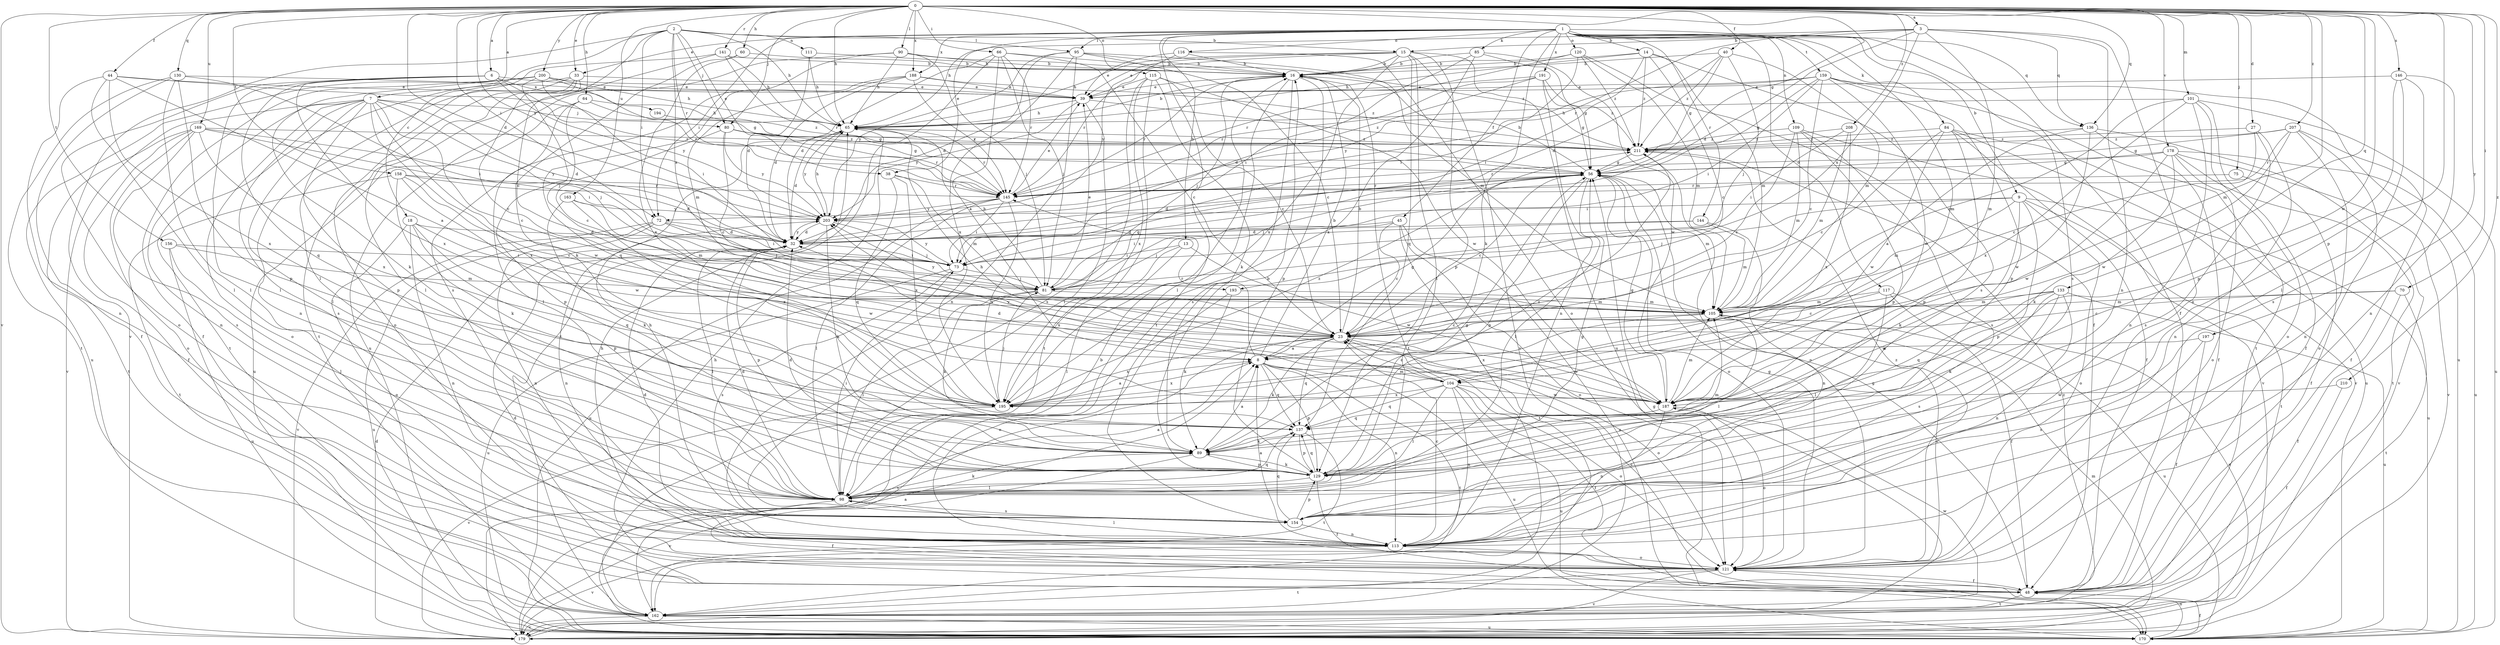 strict digraph  {
0;
1;
2;
3;
6;
7;
8;
9;
13;
14;
15;
16;
18;
23;
27;
32;
33;
38;
39;
40;
44;
45;
48;
56;
60;
64;
65;
66;
70;
72;
73;
75;
80;
81;
84;
85;
89;
90;
95;
98;
101;
104;
105;
109;
111;
113;
115;
116;
117;
120;
121;
129;
130;
133;
136;
137;
141;
144;
145;
146;
154;
156;
158;
159;
162;
163;
169;
170;
178;
179;
187;
188;
191;
193;
194;
195;
197;
200;
203;
207;
208;
210;
211;
0 -> 3  [label=a];
0 -> 6  [label=a];
0 -> 7  [label=a];
0 -> 27  [label=d];
0 -> 32  [label=d];
0 -> 33  [label=e];
0 -> 40  [label=f];
0 -> 44  [label=f];
0 -> 56  [label=g];
0 -> 60  [label=h];
0 -> 64  [label=h];
0 -> 65  [label=h];
0 -> 66  [label=i];
0 -> 70  [label=i];
0 -> 72  [label=i];
0 -> 75  [label=j];
0 -> 80  [label=j];
0 -> 90  [label=l];
0 -> 101  [label=m];
0 -> 104  [label=m];
0 -> 115  [label=o];
0 -> 129  [label=p];
0 -> 130  [label=q];
0 -> 133  [label=q];
0 -> 136  [label=q];
0 -> 141  [label=r];
0 -> 146  [label=s];
0 -> 156  [label=t];
0 -> 158  [label=t];
0 -> 163  [label=u];
0 -> 169  [label=u];
0 -> 178  [label=v];
0 -> 179  [label=v];
0 -> 187  [label=w];
0 -> 188  [label=x];
0 -> 197  [label=y];
0 -> 200  [label=y];
0 -> 203  [label=y];
0 -> 207  [label=z];
0 -> 208  [label=z];
0 -> 210  [label=z];
1 -> 9  [label=b];
1 -> 13  [label=b];
1 -> 14  [label=b];
1 -> 33  [label=e];
1 -> 38  [label=e];
1 -> 45  [label=f];
1 -> 48  [label=f];
1 -> 72  [label=i];
1 -> 84  [label=k];
1 -> 85  [label=k];
1 -> 89  [label=k];
1 -> 95  [label=l];
1 -> 104  [label=m];
1 -> 109  [label=n];
1 -> 116  [label=o];
1 -> 117  [label=o];
1 -> 120  [label=o];
1 -> 136  [label=q];
1 -> 144  [label=r];
1 -> 154  [label=s];
1 -> 159  [label=t];
1 -> 162  [label=t];
1 -> 188  [label=x];
1 -> 191  [label=x];
2 -> 15  [label=b];
2 -> 18  [label=c];
2 -> 23  [label=c];
2 -> 38  [label=e];
2 -> 65  [label=h];
2 -> 72  [label=i];
2 -> 80  [label=j];
2 -> 95  [label=l];
2 -> 111  [label=n];
2 -> 145  [label=r];
2 -> 179  [label=v];
2 -> 193  [label=x];
3 -> 15  [label=b];
3 -> 32  [label=d];
3 -> 65  [label=h];
3 -> 104  [label=m];
3 -> 113  [label=n];
3 -> 121  [label=o];
3 -> 136  [label=q];
3 -> 145  [label=r];
3 -> 193  [label=x];
6 -> 39  [label=e];
6 -> 98  [label=l];
6 -> 121  [label=o];
6 -> 137  [label=q];
6 -> 145  [label=r];
6 -> 194  [label=x];
6 -> 195  [label=x];
6 -> 203  [label=y];
7 -> 23  [label=c];
7 -> 32  [label=d];
7 -> 80  [label=j];
7 -> 81  [label=j];
7 -> 98  [label=l];
7 -> 113  [label=n];
7 -> 121  [label=o];
7 -> 129  [label=p];
7 -> 154  [label=s];
7 -> 179  [label=v];
7 -> 187  [label=w];
7 -> 195  [label=x];
8 -> 16  [label=b];
8 -> 56  [label=g];
8 -> 104  [label=m];
8 -> 113  [label=n];
8 -> 129  [label=p];
8 -> 137  [label=q];
8 -> 145  [label=r];
8 -> 162  [label=t];
8 -> 170  [label=u];
8 -> 195  [label=x];
9 -> 72  [label=i];
9 -> 81  [label=j];
9 -> 89  [label=k];
9 -> 105  [label=m];
9 -> 121  [label=o];
9 -> 129  [label=p];
9 -> 162  [label=t];
9 -> 170  [label=u];
13 -> 73  [label=i];
13 -> 98  [label=l];
13 -> 187  [label=w];
13 -> 195  [label=x];
14 -> 16  [label=b];
14 -> 23  [label=c];
14 -> 65  [label=h];
14 -> 73  [label=i];
14 -> 105  [label=m];
14 -> 154  [label=s];
14 -> 211  [label=z];
15 -> 16  [label=b];
15 -> 39  [label=e];
15 -> 65  [label=h];
15 -> 98  [label=l];
15 -> 129  [label=p];
15 -> 137  [label=q];
15 -> 145  [label=r];
15 -> 170  [label=u];
15 -> 179  [label=v];
15 -> 195  [label=x];
16 -> 39  [label=e];
16 -> 81  [label=j];
16 -> 98  [label=l];
16 -> 129  [label=p];
16 -> 145  [label=r];
16 -> 154  [label=s];
16 -> 162  [label=t];
18 -> 32  [label=d];
18 -> 113  [label=n];
18 -> 121  [label=o];
18 -> 129  [label=p];
18 -> 137  [label=q];
18 -> 187  [label=w];
23 -> 8  [label=a];
23 -> 16  [label=b];
23 -> 89  [label=k];
23 -> 121  [label=o];
23 -> 137  [label=q];
23 -> 179  [label=v];
23 -> 187  [label=w];
23 -> 195  [label=x];
27 -> 23  [label=c];
27 -> 113  [label=n];
27 -> 154  [label=s];
27 -> 211  [label=z];
32 -> 73  [label=i];
32 -> 98  [label=l];
32 -> 129  [label=p];
32 -> 203  [label=y];
33 -> 23  [label=c];
33 -> 39  [label=e];
33 -> 98  [label=l];
33 -> 113  [label=n];
33 -> 121  [label=o];
33 -> 162  [label=t];
38 -> 105  [label=m];
38 -> 137  [label=q];
38 -> 145  [label=r];
38 -> 195  [label=x];
39 -> 65  [label=h];
39 -> 98  [label=l];
39 -> 203  [label=y];
39 -> 211  [label=z];
40 -> 16  [label=b];
40 -> 32  [label=d];
40 -> 56  [label=g];
40 -> 81  [label=j];
40 -> 105  [label=m];
40 -> 211  [label=z];
44 -> 8  [label=a];
44 -> 39  [label=e];
44 -> 56  [label=g];
44 -> 98  [label=l];
44 -> 113  [label=n];
44 -> 195  [label=x];
45 -> 23  [label=c];
45 -> 32  [label=d];
45 -> 73  [label=i];
45 -> 121  [label=o];
45 -> 162  [label=t];
45 -> 170  [label=u];
48 -> 23  [label=c];
48 -> 32  [label=d];
48 -> 56  [label=g];
48 -> 65  [label=h];
48 -> 162  [label=t];
56 -> 16  [label=b];
56 -> 23  [label=c];
56 -> 32  [label=d];
56 -> 81  [label=j];
56 -> 98  [label=l];
56 -> 105  [label=m];
56 -> 121  [label=o];
56 -> 129  [label=p];
56 -> 145  [label=r];
60 -> 16  [label=b];
60 -> 89  [label=k];
60 -> 195  [label=x];
64 -> 23  [label=c];
64 -> 56  [label=g];
64 -> 65  [label=h];
64 -> 98  [label=l];
64 -> 170  [label=u];
65 -> 16  [label=b];
65 -> 32  [label=d];
65 -> 145  [label=r];
65 -> 203  [label=y];
65 -> 211  [label=z];
66 -> 8  [label=a];
66 -> 16  [label=b];
66 -> 23  [label=c];
66 -> 32  [label=d];
66 -> 81  [label=j];
66 -> 145  [label=r];
66 -> 162  [label=t];
70 -> 23  [label=c];
70 -> 48  [label=f];
70 -> 105  [label=m];
70 -> 162  [label=t];
72 -> 32  [label=d];
72 -> 73  [label=i];
72 -> 81  [label=j];
72 -> 113  [label=n];
72 -> 170  [label=u];
72 -> 179  [label=v];
73 -> 81  [label=j];
73 -> 154  [label=s];
73 -> 170  [label=u];
73 -> 203  [label=y];
75 -> 48  [label=f];
75 -> 145  [label=r];
80 -> 23  [label=c];
80 -> 56  [label=g];
80 -> 129  [label=p];
80 -> 145  [label=r];
80 -> 203  [label=y];
80 -> 211  [label=z];
81 -> 39  [label=e];
81 -> 56  [label=g];
81 -> 65  [label=h];
81 -> 89  [label=k];
81 -> 98  [label=l];
81 -> 105  [label=m];
84 -> 23  [label=c];
84 -> 48  [label=f];
84 -> 129  [label=p];
84 -> 170  [label=u];
84 -> 179  [label=v];
84 -> 187  [label=w];
84 -> 211  [label=z];
85 -> 16  [label=b];
85 -> 56  [label=g];
85 -> 73  [label=i];
85 -> 187  [label=w];
85 -> 195  [label=x];
89 -> 8  [label=a];
89 -> 129  [label=p];
89 -> 179  [label=v];
89 -> 211  [label=z];
90 -> 16  [label=b];
90 -> 65  [label=h];
90 -> 81  [label=j];
90 -> 154  [label=s];
90 -> 170  [label=u];
90 -> 211  [label=z];
95 -> 16  [label=b];
95 -> 23  [label=c];
95 -> 32  [label=d];
95 -> 105  [label=m];
95 -> 113  [label=n];
95 -> 195  [label=x];
95 -> 203  [label=y];
98 -> 8  [label=a];
98 -> 32  [label=d];
98 -> 48  [label=f];
98 -> 56  [label=g];
98 -> 73  [label=i];
98 -> 89  [label=k];
98 -> 137  [label=q];
98 -> 154  [label=s];
101 -> 48  [label=f];
101 -> 65  [label=h];
101 -> 105  [label=m];
101 -> 113  [label=n];
101 -> 121  [label=o];
101 -> 170  [label=u];
101 -> 195  [label=x];
104 -> 23  [label=c];
104 -> 32  [label=d];
104 -> 48  [label=f];
104 -> 98  [label=l];
104 -> 113  [label=n];
104 -> 121  [label=o];
104 -> 137  [label=q];
104 -> 170  [label=u];
104 -> 187  [label=w];
104 -> 195  [label=x];
104 -> 203  [label=y];
105 -> 23  [label=c];
105 -> 98  [label=l];
105 -> 121  [label=o];
105 -> 170  [label=u];
105 -> 195  [label=x];
105 -> 203  [label=y];
109 -> 23  [label=c];
109 -> 105  [label=m];
109 -> 129  [label=p];
109 -> 154  [label=s];
109 -> 179  [label=v];
109 -> 211  [label=z];
111 -> 16  [label=b];
111 -> 32  [label=d];
111 -> 65  [label=h];
113 -> 8  [label=a];
113 -> 23  [label=c];
113 -> 32  [label=d];
113 -> 98  [label=l];
113 -> 121  [label=o];
113 -> 179  [label=v];
115 -> 23  [label=c];
115 -> 39  [label=e];
115 -> 89  [label=k];
115 -> 154  [label=s];
115 -> 162  [label=t];
115 -> 187  [label=w];
115 -> 195  [label=x];
116 -> 16  [label=b];
116 -> 39  [label=e];
116 -> 121  [label=o];
116 -> 203  [label=y];
117 -> 23  [label=c];
117 -> 48  [label=f];
117 -> 98  [label=l];
117 -> 105  [label=m];
117 -> 179  [label=v];
120 -> 16  [label=b];
120 -> 48  [label=f];
120 -> 73  [label=i];
120 -> 105  [label=m];
120 -> 145  [label=r];
120 -> 211  [label=z];
121 -> 48  [label=f];
121 -> 56  [label=g];
121 -> 65  [label=h];
121 -> 162  [label=t];
121 -> 179  [label=v];
121 -> 211  [label=z];
129 -> 16  [label=b];
129 -> 32  [label=d];
129 -> 48  [label=f];
129 -> 56  [label=g];
129 -> 89  [label=k];
129 -> 98  [label=l];
129 -> 105  [label=m];
129 -> 137  [label=q];
130 -> 39  [label=e];
130 -> 48  [label=f];
130 -> 73  [label=i];
130 -> 98  [label=l];
130 -> 129  [label=p];
130 -> 162  [label=t];
133 -> 89  [label=k];
133 -> 105  [label=m];
133 -> 113  [label=n];
133 -> 137  [label=q];
133 -> 154  [label=s];
133 -> 170  [label=u];
133 -> 187  [label=w];
136 -> 8  [label=a];
136 -> 48  [label=f];
136 -> 179  [label=v];
136 -> 187  [label=w];
136 -> 211  [label=z];
137 -> 89  [label=k];
137 -> 129  [label=p];
137 -> 162  [label=t];
141 -> 16  [label=b];
141 -> 65  [label=h];
141 -> 98  [label=l];
141 -> 145  [label=r];
141 -> 162  [label=t];
144 -> 32  [label=d];
144 -> 81  [label=j];
144 -> 105  [label=m];
144 -> 113  [label=n];
145 -> 39  [label=e];
145 -> 73  [label=i];
145 -> 98  [label=l];
145 -> 170  [label=u];
145 -> 195  [label=x];
145 -> 203  [label=y];
146 -> 39  [label=e];
146 -> 98  [label=l];
146 -> 113  [label=n];
146 -> 129  [label=p];
146 -> 154  [label=s];
154 -> 65  [label=h];
154 -> 113  [label=n];
154 -> 129  [label=p];
154 -> 137  [label=q];
156 -> 73  [label=i];
156 -> 98  [label=l];
156 -> 105  [label=m];
156 -> 170  [label=u];
158 -> 23  [label=c];
158 -> 32  [label=d];
158 -> 89  [label=k];
158 -> 145  [label=r];
158 -> 162  [label=t];
158 -> 187  [label=w];
159 -> 23  [label=c];
159 -> 39  [label=e];
159 -> 56  [label=g];
159 -> 73  [label=i];
159 -> 129  [label=p];
159 -> 162  [label=t];
159 -> 170  [label=u];
159 -> 187  [label=w];
159 -> 203  [label=y];
162 -> 170  [label=u];
162 -> 179  [label=v];
162 -> 187  [label=w];
163 -> 89  [label=k];
163 -> 105  [label=m];
163 -> 195  [label=x];
163 -> 203  [label=y];
169 -> 48  [label=f];
169 -> 73  [label=i];
169 -> 121  [label=o];
169 -> 154  [label=s];
169 -> 162  [label=t];
169 -> 195  [label=x];
169 -> 203  [label=y];
169 -> 211  [label=z];
170 -> 16  [label=b];
170 -> 48  [label=f];
170 -> 121  [label=o];
178 -> 56  [label=g];
178 -> 89  [label=k];
178 -> 121  [label=o];
178 -> 145  [label=r];
178 -> 162  [label=t];
178 -> 170  [label=u];
178 -> 179  [label=v];
178 -> 187  [label=w];
179 -> 8  [label=a];
179 -> 32  [label=d];
179 -> 56  [label=g];
179 -> 105  [label=m];
179 -> 211  [label=z];
187 -> 56  [label=g];
187 -> 65  [label=h];
187 -> 105  [label=m];
187 -> 113  [label=n];
187 -> 121  [label=o];
187 -> 137  [label=q];
188 -> 32  [label=d];
188 -> 39  [label=e];
188 -> 105  [label=m];
188 -> 137  [label=q];
188 -> 145  [label=r];
188 -> 211  [label=z];
191 -> 32  [label=d];
191 -> 39  [label=e];
191 -> 56  [label=g];
191 -> 113  [label=n];
191 -> 145  [label=r];
191 -> 211  [label=z];
193 -> 89  [label=k];
193 -> 105  [label=m];
193 -> 121  [label=o];
194 -> 211  [label=z];
195 -> 8  [label=a];
195 -> 81  [label=j];
195 -> 179  [label=v];
195 -> 211  [label=z];
197 -> 8  [label=a];
197 -> 48  [label=f];
197 -> 154  [label=s];
200 -> 39  [label=e];
200 -> 48  [label=f];
200 -> 65  [label=h];
200 -> 73  [label=i];
200 -> 81  [label=j];
200 -> 89  [label=k];
200 -> 145  [label=r];
200 -> 170  [label=u];
203 -> 32  [label=d];
203 -> 65  [label=h];
203 -> 81  [label=j];
203 -> 89  [label=k];
203 -> 113  [label=n];
207 -> 48  [label=f];
207 -> 56  [label=g];
207 -> 113  [label=n];
207 -> 121  [label=o];
207 -> 145  [label=r];
207 -> 187  [label=w];
207 -> 211  [label=z];
208 -> 73  [label=i];
208 -> 105  [label=m];
208 -> 195  [label=x];
208 -> 211  [label=z];
210 -> 48  [label=f];
210 -> 187  [label=w];
211 -> 56  [label=g];
211 -> 121  [label=o];
}
